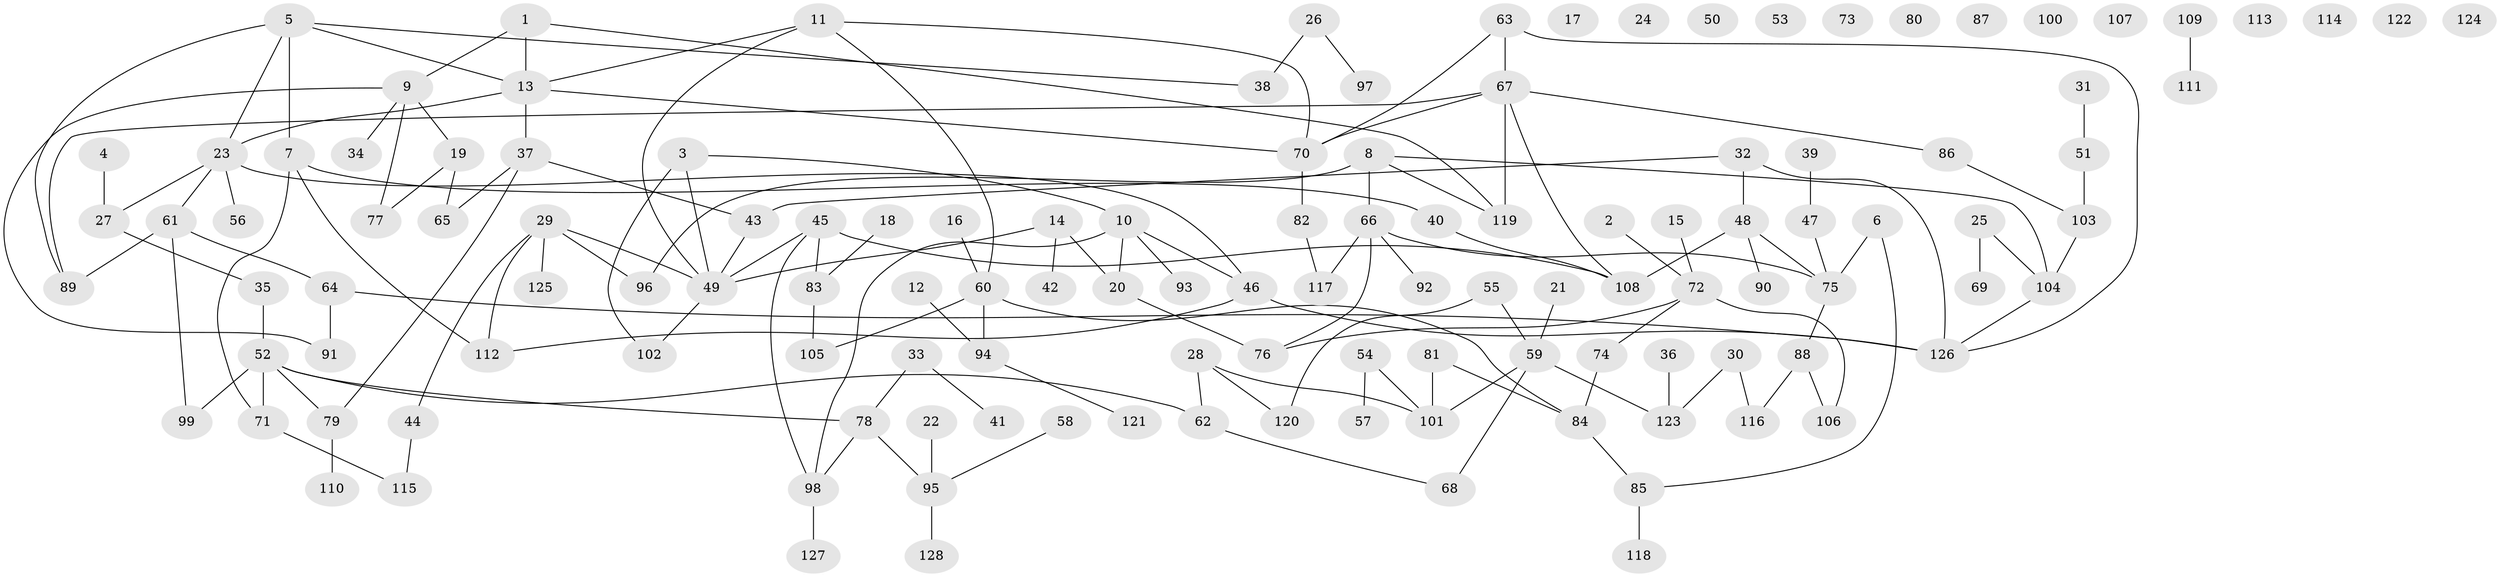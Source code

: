 // Generated by graph-tools (version 1.1) at 2025/33/03/09/25 02:33:32]
// undirected, 128 vertices, 154 edges
graph export_dot {
graph [start="1"]
  node [color=gray90,style=filled];
  1;
  2;
  3;
  4;
  5;
  6;
  7;
  8;
  9;
  10;
  11;
  12;
  13;
  14;
  15;
  16;
  17;
  18;
  19;
  20;
  21;
  22;
  23;
  24;
  25;
  26;
  27;
  28;
  29;
  30;
  31;
  32;
  33;
  34;
  35;
  36;
  37;
  38;
  39;
  40;
  41;
  42;
  43;
  44;
  45;
  46;
  47;
  48;
  49;
  50;
  51;
  52;
  53;
  54;
  55;
  56;
  57;
  58;
  59;
  60;
  61;
  62;
  63;
  64;
  65;
  66;
  67;
  68;
  69;
  70;
  71;
  72;
  73;
  74;
  75;
  76;
  77;
  78;
  79;
  80;
  81;
  82;
  83;
  84;
  85;
  86;
  87;
  88;
  89;
  90;
  91;
  92;
  93;
  94;
  95;
  96;
  97;
  98;
  99;
  100;
  101;
  102;
  103;
  104;
  105;
  106;
  107;
  108;
  109;
  110;
  111;
  112;
  113;
  114;
  115;
  116;
  117;
  118;
  119;
  120;
  121;
  122;
  123;
  124;
  125;
  126;
  127;
  128;
  1 -- 9;
  1 -- 13;
  1 -- 119;
  2 -- 72;
  3 -- 10;
  3 -- 49;
  3 -- 102;
  4 -- 27;
  5 -- 7;
  5 -- 13;
  5 -- 23;
  5 -- 38;
  5 -- 89;
  6 -- 75;
  6 -- 85;
  7 -- 40;
  7 -- 71;
  7 -- 112;
  8 -- 66;
  8 -- 96;
  8 -- 104;
  8 -- 119;
  9 -- 19;
  9 -- 34;
  9 -- 77;
  9 -- 91;
  10 -- 20;
  10 -- 46;
  10 -- 93;
  10 -- 98;
  11 -- 13;
  11 -- 49;
  11 -- 60;
  11 -- 70;
  12 -- 94;
  13 -- 23;
  13 -- 37;
  13 -- 70;
  14 -- 20;
  14 -- 42;
  14 -- 49;
  15 -- 72;
  16 -- 60;
  18 -- 83;
  19 -- 65;
  19 -- 77;
  20 -- 76;
  21 -- 59;
  22 -- 95;
  23 -- 27;
  23 -- 46;
  23 -- 56;
  23 -- 61;
  25 -- 69;
  25 -- 104;
  26 -- 38;
  26 -- 97;
  27 -- 35;
  28 -- 62;
  28 -- 101;
  28 -- 120;
  29 -- 44;
  29 -- 49;
  29 -- 96;
  29 -- 112;
  29 -- 125;
  30 -- 116;
  30 -- 123;
  31 -- 51;
  32 -- 43;
  32 -- 48;
  32 -- 126;
  33 -- 41;
  33 -- 78;
  35 -- 52;
  36 -- 123;
  37 -- 43;
  37 -- 65;
  37 -- 79;
  39 -- 47;
  40 -- 108;
  43 -- 49;
  44 -- 115;
  45 -- 49;
  45 -- 83;
  45 -- 98;
  45 -- 108;
  46 -- 112;
  46 -- 126;
  47 -- 75;
  48 -- 75;
  48 -- 90;
  48 -- 108;
  49 -- 102;
  51 -- 103;
  52 -- 62;
  52 -- 71;
  52 -- 78;
  52 -- 79;
  52 -- 99;
  54 -- 57;
  54 -- 101;
  55 -- 59;
  55 -- 120;
  58 -- 95;
  59 -- 68;
  59 -- 101;
  59 -- 123;
  60 -- 84;
  60 -- 94;
  60 -- 105;
  61 -- 64;
  61 -- 89;
  61 -- 99;
  62 -- 68;
  63 -- 67;
  63 -- 70;
  63 -- 126;
  64 -- 91;
  64 -- 126;
  66 -- 75;
  66 -- 76;
  66 -- 92;
  66 -- 117;
  67 -- 70;
  67 -- 86;
  67 -- 89;
  67 -- 108;
  67 -- 119;
  70 -- 82;
  71 -- 115;
  72 -- 74;
  72 -- 76;
  72 -- 106;
  74 -- 84;
  75 -- 88;
  78 -- 95;
  78 -- 98;
  79 -- 110;
  81 -- 84;
  81 -- 101;
  82 -- 117;
  83 -- 105;
  84 -- 85;
  85 -- 118;
  86 -- 103;
  88 -- 106;
  88 -- 116;
  94 -- 121;
  95 -- 128;
  98 -- 127;
  103 -- 104;
  104 -- 126;
  109 -- 111;
}
